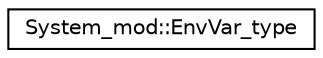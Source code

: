 digraph "Graphical Class Hierarchy"
{
 // LATEX_PDF_SIZE
  edge [fontname="Helvetica",fontsize="10",labelfontname="Helvetica",labelfontsize="10"];
  node [fontname="Helvetica",fontsize="10",shape=record];
  rankdir="LR";
  Node0 [label="System_mod::EnvVar_type",height=0.2,width=0.4,color="black", fillcolor="white", style="filled",URL="$structSystem__mod_1_1EnvVar__type.html",tooltip="The EnvVar_type class."];
}
